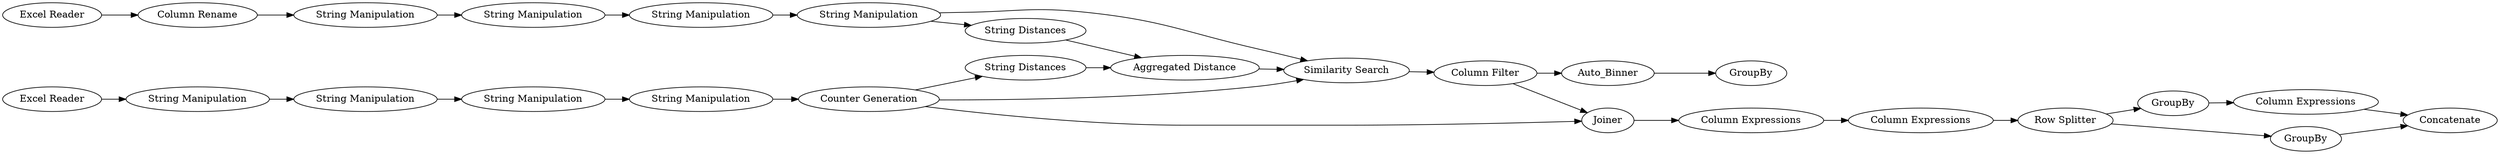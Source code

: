 digraph {
	1 [label="Excel Reader"]
	2 [label="Excel Reader"]
	10 [label="Counter Generation"]
	14 [label="Similarity Search"]
	78 [label="String Manipulation"]
	84 [label="String Manipulation"]
	97 [label="String Manipulation"]
	99 [label="String Manipulation"]
	100 [label="String Manipulation"]
	101 [label="String Manipulation"]
	103 [label="String Manipulation"]
	104 [label="String Manipulation"]
	209 [label="String Distances"]
	210 [label="String Distances"]
	211 [label="Aggregated Distance"]
	212 [label="Column Rename"]
	213 [label="Column Filter"]
	214 [label=Joiner]
	215 [label=Auto_Binner]
	216 [label=GroupBy]
	237 [label=Concatenate]
	238 [label="Row Splitter"]
	239 [label="Column Expressions"]
	240 [label=GroupBy]
	241 [label=GroupBy]
	242 [label="Column Expressions"]
	243 [label="Column Expressions"]
	1 -> 212
	2 -> 84
	10 -> 14
	10 -> 210
	10 -> 214
	14 -> 213
	78 -> 99
	84 -> 104
	97 -> 14
	97 -> 209
	99 -> 100
	100 -> 97
	101 -> 103
	103 -> 10
	104 -> 101
	209 -> 211
	210 -> 211
	211 -> 14
	212 -> 78
	213 -> 215
	213 -> 214
	214 -> 243
	215 -> 216
	238 -> 240
	238 -> 241
	239 -> 237
	240 -> 239
	241 -> 237
	242 -> 238
	243 -> 242
	rankdir=LR
}
